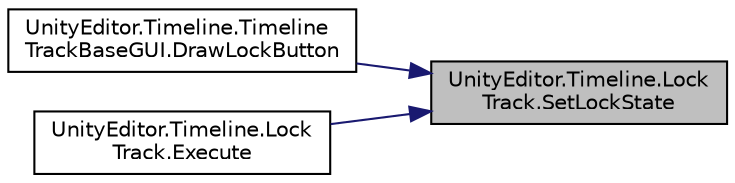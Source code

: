 digraph "UnityEditor.Timeline.LockTrack.SetLockState"
{
 // LATEX_PDF_SIZE
  edge [fontname="Helvetica",fontsize="10",labelfontname="Helvetica",labelfontsize="10"];
  node [fontname="Helvetica",fontsize="10",shape=record];
  rankdir="RL";
  Node1 [label="UnityEditor.Timeline.Lock\lTrack.SetLockState",height=0.2,width=0.4,color="black", fillcolor="grey75", style="filled", fontcolor="black",tooltip=" "];
  Node1 -> Node2 [dir="back",color="midnightblue",fontsize="10",style="solid",fontname="Helvetica"];
  Node2 [label="UnityEditor.Timeline.Timeline\lTrackBaseGUI.DrawLockButton",height=0.2,width=0.4,color="black", fillcolor="white", style="filled",URL="$class_unity_editor_1_1_timeline_1_1_timeline_track_base_g_u_i.html#a5cc50e70dd9bca99feed69998f802b7d",tooltip=" "];
  Node1 -> Node3 [dir="back",color="midnightblue",fontsize="10",style="solid",fontname="Helvetica"];
  Node3 [label="UnityEditor.Timeline.Lock\lTrack.Execute",height=0.2,width=0.4,color="black", fillcolor="white", style="filled",URL="$class_unity_editor_1_1_timeline_1_1_lock_track.html#a0a9abe19f3a86ecd9f70b57a31f3a9dc",tooltip=" "];
}
